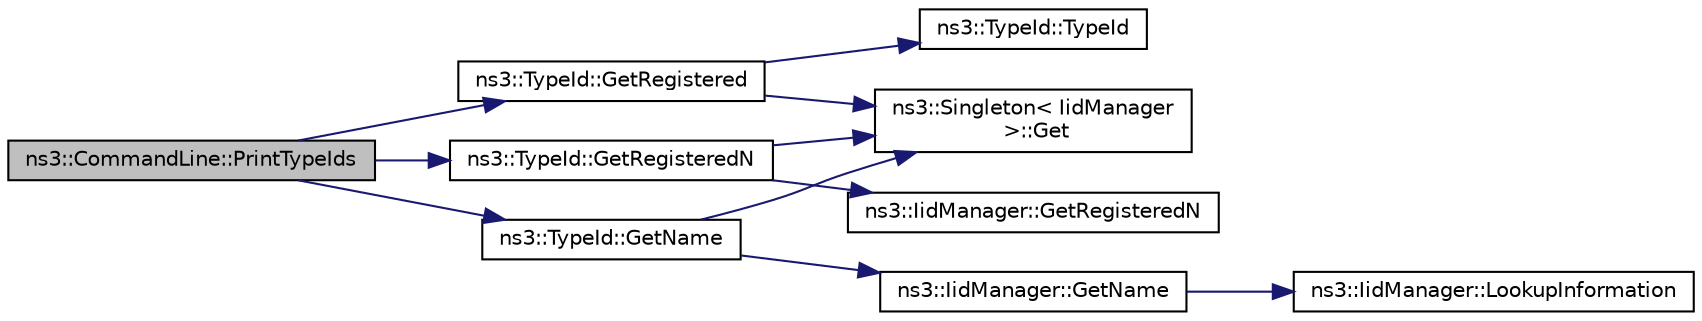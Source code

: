 digraph "ns3::CommandLine::PrintTypeIds"
{
  edge [fontname="Helvetica",fontsize="10",labelfontname="Helvetica",labelfontsize="10"];
  node [fontname="Helvetica",fontsize="10",shape=record];
  rankdir="LR";
  Node1 [label="ns3::CommandLine::PrintTypeIds",height=0.2,width=0.4,color="black", fillcolor="grey75", style="filled", fontcolor="black"];
  Node1 -> Node2 [color="midnightblue",fontsize="10",style="solid"];
  Node2 [label="ns3::TypeId::GetRegisteredN",height=0.2,width=0.4,color="black", fillcolor="white", style="filled",URL="$d6/d11/classns3_1_1TypeId.html#a87c96c0c7ef389488be43aa4194f818a"];
  Node2 -> Node3 [color="midnightblue",fontsize="10",style="solid"];
  Node3 [label="ns3::Singleton\< IidManager\l \>::Get",height=0.2,width=0.4,color="black", fillcolor="white", style="filled",URL="$d8/d77/classns3_1_1Singleton.html#a80a2cd3c25a27ea72add7a9f7a141ffa"];
  Node2 -> Node4 [color="midnightblue",fontsize="10",style="solid"];
  Node4 [label="ns3::IidManager::GetRegisteredN",height=0.2,width=0.4,color="black", fillcolor="white", style="filled",URL="$d4/d1c/classns3_1_1IidManager.html#af5213c5a53e5325b4d5880ed5af709a8"];
  Node1 -> Node5 [color="midnightblue",fontsize="10",style="solid"];
  Node5 [label="ns3::TypeId::GetRegistered",height=0.2,width=0.4,color="black", fillcolor="white", style="filled",URL="$d6/d11/classns3_1_1TypeId.html#a19fe68b77ecc4e29c0637e543365affc"];
  Node5 -> Node6 [color="midnightblue",fontsize="10",style="solid"];
  Node6 [label="ns3::TypeId::TypeId",height=0.2,width=0.4,color="black", fillcolor="white", style="filled",URL="$d6/d11/classns3_1_1TypeId.html#ab76e26690f1af4f1cffa6a72245e8928"];
  Node5 -> Node3 [color="midnightblue",fontsize="10",style="solid"];
  Node1 -> Node7 [color="midnightblue",fontsize="10",style="solid"];
  Node7 [label="ns3::TypeId::GetName",height=0.2,width=0.4,color="black", fillcolor="white", style="filled",URL="$d6/d11/classns3_1_1TypeId.html#aa3c41c79ae428b3cb396a9c6bb3ef314"];
  Node7 -> Node3 [color="midnightblue",fontsize="10",style="solid"];
  Node7 -> Node8 [color="midnightblue",fontsize="10",style="solid"];
  Node8 [label="ns3::IidManager::GetName",height=0.2,width=0.4,color="black", fillcolor="white", style="filled",URL="$d4/d1c/classns3_1_1IidManager.html#a5d68d0f0f44594dcdec239dbdb5bf53c"];
  Node8 -> Node9 [color="midnightblue",fontsize="10",style="solid"];
  Node9 [label="ns3::IidManager::LookupInformation",height=0.2,width=0.4,color="black", fillcolor="white", style="filled",URL="$d4/d1c/classns3_1_1IidManager.html#a6b1f4ba2815dba27a377e8a8db2384cf"];
}
